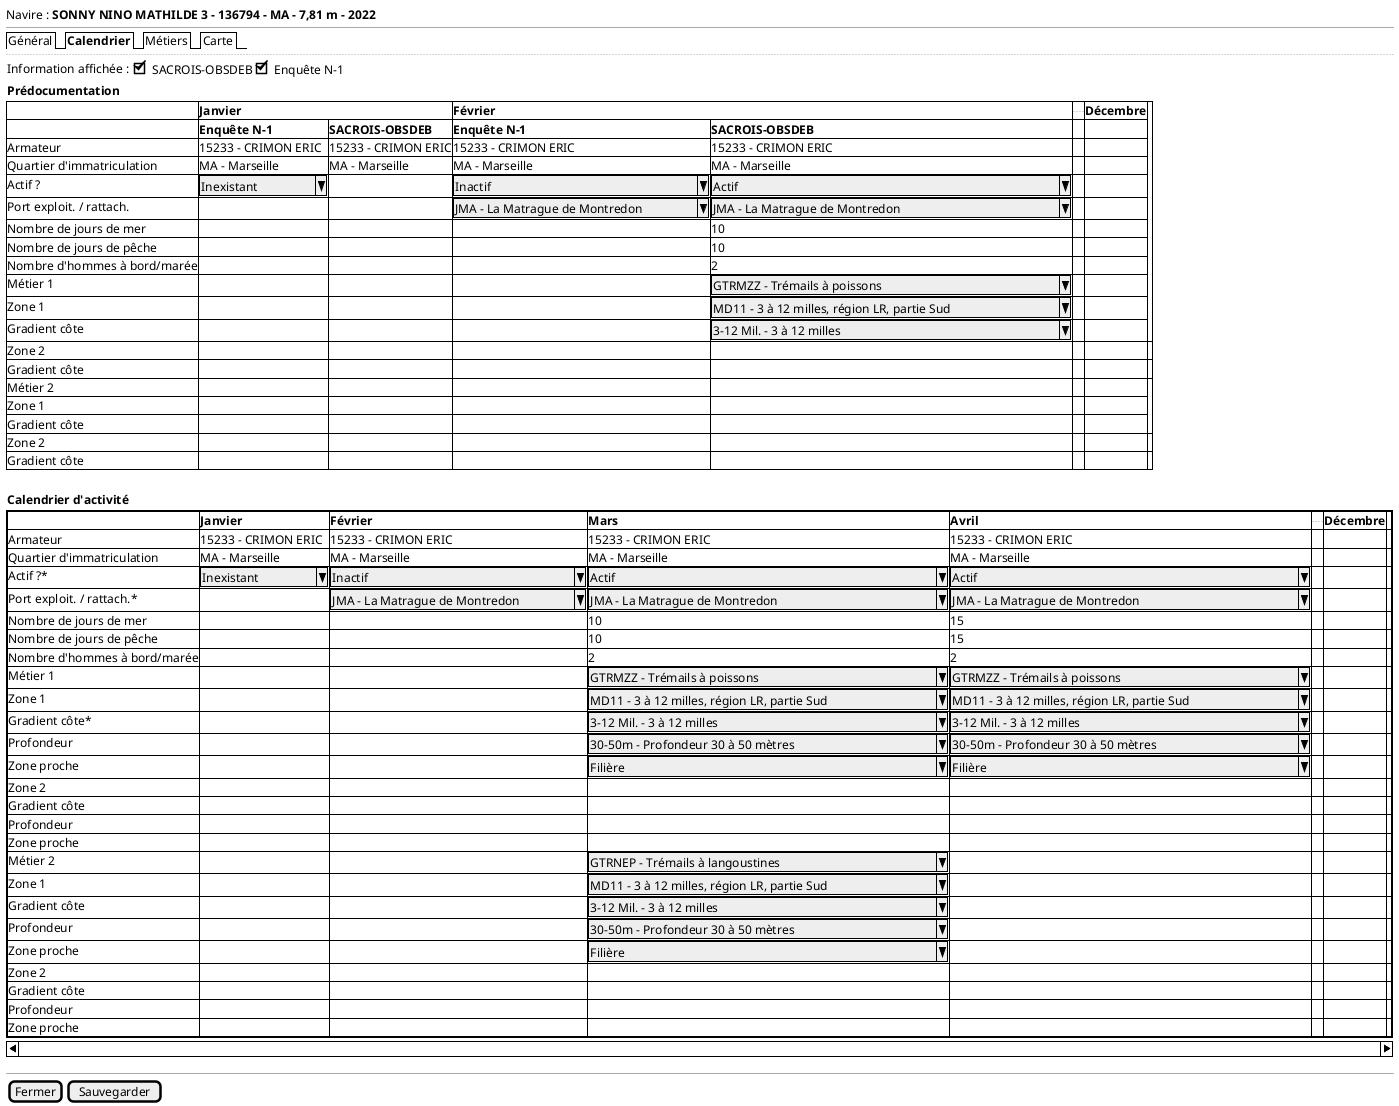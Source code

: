 @startsalt
{
  Navire : <b>SONNY NINO MATHILDE 3 - 136794 - MA - 7,81 m - 2022
  --
  {/ Général | <b>Calendrier | Métiers | Carte}
  ..

  {Information affichée :  {[X]SACROIS-OBSDEB | [X]Enquête N-1 }}
  {<b>Prédocumentation}
  	{#
     . | <b>Janvier | * | <b>Février | * | ... | <b>Décembre
     . | <b>Enquête N-1 | <b>SACROIS-OBSDEB | <b>Enquête N-1 | <b>SACROIS-OBSDEB | . | .
     Armateur | 15233 - CRIMON ERIC | 15233 - CRIMON ERIC | 15233 - CRIMON ERIC | 15233 - CRIMON ERIC | . | .
     Quartier d'immatriculation | MA - Marseille | MA - Marseille | MA - Marseille | MA - Marseille | . | .
     Actif ? | ^Inexistant    ^ | . | ^Inactif                       ^ | ^Actif                                      ^ | . | .
     Port exploit. / rattach. | . | . | ^JMA - La Matrague de Montredon^| ^JMA - La Matrague de Montredon             ^ | . | .
     Nombre de jours de mer | . | . | . | 10 | . | .
     Nombre de jours de pêche | . | . | . | 10 | . | .
     Nombre d'hommes à bord/marée | . | . | . | 2 | . | .
     Métier 1 | . | . | .| ^GTRMZZ - Trémails à poissons               ^ | . | .
     Zone 1 | . | . | .| ^MD11 - 3 à 12 milles, région LR, partie Sud^ | . | .
     Gradient côte | . | . | .| ^3-12 Mil. - 3 à 12 milles                  ^ | . | .
     Zone 2 | . | . | . | . | . | . | .
     Gradient côte | . | . | . | . | . | . | .
     Métier 2 | . | . | . | . | . | .
     Zone 1 | . | . | . | . | . | .
     Gradient côte | . | . | . | . | . | .
     Zone 2 | . | . | . | . | . | . | .
     Gradient côte | . | . | . | . | . | . | .
     }
     .

  {<b>Calendrier d'activité}
	{S-
	{#
     . | <b>Janvier | <b>Février | <b>Mars | <b>Avril| ... | <b>Décembre
     Armateur | 15233 - CRIMON ERIC | 15233 - CRIMON ERIC | 15233 - CRIMON ERIC | 15233 - CRIMON ERIC | . | . | .
     Quartier d'immatriculation | MA - Marseille | MA - Marseille | MA - Marseille | MA - Marseille | . | . | .
     Actif ?* | ^Inexistant    ^| ^Inactif                       ^| ^Actif                                      ^ | ^Actif                                      ^| . | . | .
     Port exploit. / rattach.* | . | ^JMA - La Matrague de Montredon^ | ^JMA - La Matrague de Montredon             ^ | ^JMA - La Matrague de Montredon             ^| . | . | .
     Nombre de jours de mer | . | . | 10 | 15 | . | . | .
     Nombre de jours de pêche | . | . | 10 | 15 | . | . | .
     Nombre d'hommes à bord/marée | . | . | 2 | 2 | . | . | .
     Métier 1 | . | . | ^GTRMZZ - Trémails à poissons               ^ | ^GTRMZZ - Trémails à poissons               ^ | . | . | .
     Zone 1 | . | . | ^MD11 - 3 à 12 milles, région LR, partie Sud^| ^MD11 - 3 à 12 milles, région LR, partie Sud^ | . | . | .
     Gradient côte* | . | . | ^3-12 Mil. - 3 à 12 milles                  ^| ^3-12 Mil. - 3 à 12 milles                  ^ | . | . | .
     Profondeur | . | . | ^30-50m - Profondeur 30 à 50 mètres         ^ | ^30-50m - Profondeur 30 à 50 mètres         ^ | . | . | .
     Zone proche | . | . | ^Filière                                    ^ | ^Filière                                    ^ | . | . | .
     Zone 2 | . | . | . | . | . | .
     Gradient côte | . | . | . | . | . | . | .
     Profondeur | . | . | . | . | . | . | .
     Zone proche | . | . | . | . | . | . | .
     Métier 2 | . | . | ^GTRNEP - Trémails à langoustines           ^ | . | . | . | .
     Zone 1 | . | . | ^MD11 - 3 à 12 milles, région LR, partie Sud^|.| . | . | .
     Gradient côte | . | . | ^3-12 Mil. - 3 à 12 milles                  ^|.| . | . | .
     Profondeur | . | . | ^30-50m - Profondeur 30 à 50 mètres         ^|.| . | . | .
     Zone proche | . | . | ^Filière                                    ^|.| . | . | .
     Zone 2 | . | . | . | . | . | . | .
     Gradient côte | . | . | . | . | . | . | .
     Profondeur | . | . | . | . | . | . | .
     Zone proche | . | . | . | . | . | . | .
    }
    }
  --
  { [Fermer] | [Sauvegarder] }
}
@endsalt